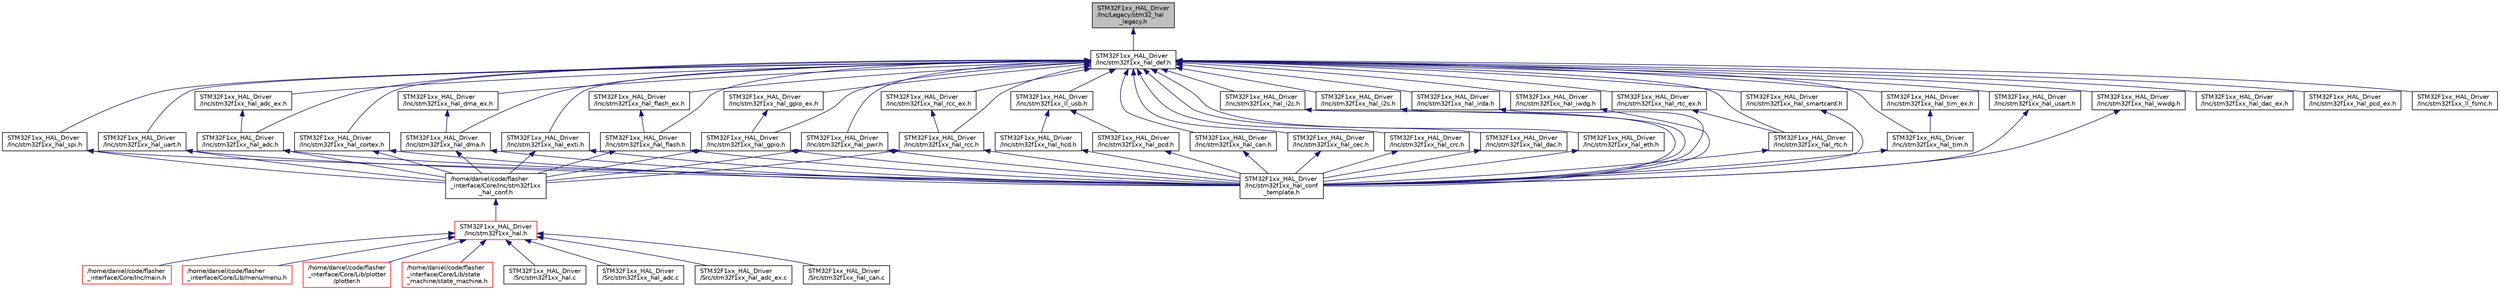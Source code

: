 digraph "STM32F1xx_HAL_Driver/Inc/Legacy/stm32_hal_legacy.h"
{
 // LATEX_PDF_SIZE
  edge [fontname="Helvetica",fontsize="10",labelfontname="Helvetica",labelfontsize="10"];
  node [fontname="Helvetica",fontsize="10",shape=record];
  Node1 [label="STM32F1xx_HAL_Driver\l/Inc/Legacy/stm32_hal\l_legacy.h",height=0.2,width=0.4,color="black", fillcolor="grey75", style="filled", fontcolor="black",tooltip="This file contains aliases definition for the STM32Cube HAL constants macros and functions maintained..."];
  Node1 -> Node2 [dir="back",color="midnightblue",fontsize="10",style="solid",fontname="Helvetica"];
  Node2 [label="STM32F1xx_HAL_Driver\l/Inc/stm32f1xx_hal_def.h",height=0.2,width=0.4,color="black", fillcolor="white", style="filled",URL="$stm32f1xx__hal__def_8h.html",tooltip="This file contains HAL common defines, enumeration, macros and structures definitions."];
  Node2 -> Node3 [dir="back",color="midnightblue",fontsize="10",style="solid",fontname="Helvetica"];
  Node3 [label="STM32F1xx_HAL_Driver\l/Inc/stm32f1xx_hal_adc.h",height=0.2,width=0.4,color="black", fillcolor="white", style="filled",URL="$stm32f1xx__hal__adc_8h.html",tooltip="Header file containing functions prototypes of ADC HAL library."];
  Node3 -> Node4 [dir="back",color="midnightblue",fontsize="10",style="solid",fontname="Helvetica"];
  Node4 [label="/home/daniel/code/flasher\l_interface/Core/Inc/stm32f1xx\l_hal_conf.h",height=0.2,width=0.4,color="black", fillcolor="white", style="filled",URL="$stm32f1xx__hal__conf_8h.html",tooltip="HAL configuration file."];
  Node4 -> Node5 [dir="back",color="midnightblue",fontsize="10",style="solid",fontname="Helvetica"];
  Node5 [label="STM32F1xx_HAL_Driver\l/Inc/stm32f1xx_hal.h",height=0.2,width=0.4,color="red", fillcolor="white", style="filled",URL="$stm32f1xx__hal_8h.html",tooltip="This file contains all the functions prototypes for the HAL module driver."];
  Node5 -> Node6 [dir="back",color="midnightblue",fontsize="10",style="solid",fontname="Helvetica"];
  Node6 [label="/home/daniel/code/flasher\l_interface/Core/Inc/main.h",height=0.2,width=0.4,color="red", fillcolor="white", style="filled",URL="$main_8h.html",tooltip=": Header for main.c file. This file contains the common defines of the application."];
  Node5 -> Node24 [dir="back",color="midnightblue",fontsize="10",style="solid",fontname="Helvetica"];
  Node24 [label="/home/daniel/code/flasher\l_interface/Core/Lib/menu/menu.h",height=0.2,width=0.4,color="red", fillcolor="white", style="filled",URL="$menu_8h_source.html",tooltip=" "];
  Node5 -> Node26 [dir="back",color="midnightblue",fontsize="10",style="solid",fontname="Helvetica"];
  Node26 [label="/home/daniel/code/flasher\l_interface/Core/Lib/plotter\l/plotter.h",height=0.2,width=0.4,color="red", fillcolor="white", style="filled",URL="$plotter_8h.html",tooltip=" "];
  Node5 -> Node28 [dir="back",color="midnightblue",fontsize="10",style="solid",fontname="Helvetica"];
  Node28 [label="/home/daniel/code/flasher\l_interface/Core/Lib/state\l_machine/state_machine.h",height=0.2,width=0.4,color="red", fillcolor="white", style="filled",URL="$state__machine_8h.html",tooltip=" "];
  Node5 -> Node30 [dir="back",color="midnightblue",fontsize="10",style="solid",fontname="Helvetica"];
  Node30 [label="STM32F1xx_HAL_Driver\l/Src/stm32f1xx_hal.c",height=0.2,width=0.4,color="black", fillcolor="white", style="filled",URL="$stm32f1xx__hal_8c.html",tooltip="HAL module driver. This is the common part of the HAL initialization."];
  Node5 -> Node31 [dir="back",color="midnightblue",fontsize="10",style="solid",fontname="Helvetica"];
  Node31 [label="STM32F1xx_HAL_Driver\l/Src/stm32f1xx_hal_adc.c",height=0.2,width=0.4,color="black", fillcolor="white", style="filled",URL="$stm32f1xx__hal__adc_8c.html",tooltip="This file provides firmware functions to manage the following functionalities of the Analog to Digita..."];
  Node5 -> Node32 [dir="back",color="midnightblue",fontsize="10",style="solid",fontname="Helvetica"];
  Node32 [label="STM32F1xx_HAL_Driver\l/Src/stm32f1xx_hal_adc_ex.c",height=0.2,width=0.4,color="black", fillcolor="white", style="filled",URL="$stm32f1xx__hal__adc__ex_8c.html",tooltip="This file provides firmware functions to manage the following functionalities of the Analog to Digita..."];
  Node5 -> Node33 [dir="back",color="midnightblue",fontsize="10",style="solid",fontname="Helvetica"];
  Node33 [label="STM32F1xx_HAL_Driver\l/Src/stm32f1xx_hal_can.c",height=0.2,width=0.4,color="black", fillcolor="white", style="filled",URL="$stm32f1xx__hal__can_8c.html",tooltip="CAN HAL module driver. This file provides firmware functions to manage the following functionalities ..."];
  Node3 -> Node77 [dir="back",color="midnightblue",fontsize="10",style="solid",fontname="Helvetica"];
  Node77 [label="STM32F1xx_HAL_Driver\l/Inc/stm32f1xx_hal_conf\l_template.h",height=0.2,width=0.4,color="black", fillcolor="white", style="filled",URL="$stm32f1xx__hal__conf__template_8h_source.html",tooltip=" "];
  Node2 -> Node78 [dir="back",color="midnightblue",fontsize="10",style="solid",fontname="Helvetica"];
  Node78 [label="STM32F1xx_HAL_Driver\l/Inc/stm32f1xx_hal_adc_ex.h",height=0.2,width=0.4,color="black", fillcolor="white", style="filled",URL="$stm32f1xx__hal__adc__ex_8h.html",tooltip="Header file of ADC HAL extension module."];
  Node78 -> Node3 [dir="back",color="midnightblue",fontsize="10",style="solid",fontname="Helvetica"];
  Node2 -> Node79 [dir="back",color="midnightblue",fontsize="10",style="solid",fontname="Helvetica"];
  Node79 [label="STM32F1xx_HAL_Driver\l/Inc/stm32f1xx_hal_can.h",height=0.2,width=0.4,color="black", fillcolor="white", style="filled",URL="$stm32f1xx__hal__can_8h.html",tooltip="Header file of CAN HAL module."];
  Node79 -> Node77 [dir="back",color="midnightblue",fontsize="10",style="solid",fontname="Helvetica"];
  Node2 -> Node80 [dir="back",color="midnightblue",fontsize="10",style="solid",fontname="Helvetica"];
  Node80 [label="STM32F1xx_HAL_Driver\l/Inc/stm32f1xx_hal_cec.h",height=0.2,width=0.4,color="black", fillcolor="white", style="filled",URL="$stm32f1xx__hal__cec_8h.html",tooltip="Header file of CEC HAL module."];
  Node80 -> Node77 [dir="back",color="midnightblue",fontsize="10",style="solid",fontname="Helvetica"];
  Node2 -> Node81 [dir="back",color="midnightblue",fontsize="10",style="solid",fontname="Helvetica"];
  Node81 [label="STM32F1xx_HAL_Driver\l/Inc/stm32f1xx_hal_cortex.h",height=0.2,width=0.4,color="black", fillcolor="white", style="filled",URL="$stm32f1xx__hal__cortex_8h.html",tooltip="Header file of CORTEX HAL module."];
  Node81 -> Node4 [dir="back",color="midnightblue",fontsize="10",style="solid",fontname="Helvetica"];
  Node81 -> Node77 [dir="back",color="midnightblue",fontsize="10",style="solid",fontname="Helvetica"];
  Node2 -> Node82 [dir="back",color="midnightblue",fontsize="10",style="solid",fontname="Helvetica"];
  Node82 [label="STM32F1xx_HAL_Driver\l/Inc/stm32f1xx_hal_crc.h",height=0.2,width=0.4,color="black", fillcolor="white", style="filled",URL="$stm32f1xx__hal__crc_8h.html",tooltip="Header file of CRC HAL module."];
  Node82 -> Node77 [dir="back",color="midnightblue",fontsize="10",style="solid",fontname="Helvetica"];
  Node2 -> Node83 [dir="back",color="midnightblue",fontsize="10",style="solid",fontname="Helvetica"];
  Node83 [label="STM32F1xx_HAL_Driver\l/Inc/stm32f1xx_hal_dac.h",height=0.2,width=0.4,color="black", fillcolor="white", style="filled",URL="$stm32f1xx__hal__dac_8h.html",tooltip="Header file of DAC HAL module."];
  Node83 -> Node77 [dir="back",color="midnightblue",fontsize="10",style="solid",fontname="Helvetica"];
  Node2 -> Node84 [dir="back",color="midnightblue",fontsize="10",style="solid",fontname="Helvetica"];
  Node84 [label="STM32F1xx_HAL_Driver\l/Inc/stm32f1xx_hal_dac_ex.h",height=0.2,width=0.4,color="black", fillcolor="white", style="filled",URL="$stm32f1xx__hal__dac__ex_8h.html",tooltip="Header file of DAC HAL Extended module."];
  Node2 -> Node85 [dir="back",color="midnightblue",fontsize="10",style="solid",fontname="Helvetica"];
  Node85 [label="STM32F1xx_HAL_Driver\l/Inc/stm32f1xx_hal_dma.h",height=0.2,width=0.4,color="black", fillcolor="white", style="filled",URL="$stm32f1xx__hal__dma_8h.html",tooltip="Header file of DMA HAL module."];
  Node85 -> Node4 [dir="back",color="midnightblue",fontsize="10",style="solid",fontname="Helvetica"];
  Node85 -> Node77 [dir="back",color="midnightblue",fontsize="10",style="solid",fontname="Helvetica"];
  Node2 -> Node86 [dir="back",color="midnightblue",fontsize="10",style="solid",fontname="Helvetica"];
  Node86 [label="STM32F1xx_HAL_Driver\l/Inc/stm32f1xx_hal_dma_ex.h",height=0.2,width=0.4,color="black", fillcolor="white", style="filled",URL="$stm32f1xx__hal__dma__ex_8h.html",tooltip="Header file of DMA HAL extension module."];
  Node86 -> Node85 [dir="back",color="midnightblue",fontsize="10",style="solid",fontname="Helvetica"];
  Node2 -> Node87 [dir="back",color="midnightblue",fontsize="10",style="solid",fontname="Helvetica"];
  Node87 [label="STM32F1xx_HAL_Driver\l/Inc/stm32f1xx_hal_eth.h",height=0.2,width=0.4,color="black", fillcolor="white", style="filled",URL="$stm32f1xx__hal__eth_8h.html",tooltip="Header file of ETH HAL module."];
  Node87 -> Node77 [dir="back",color="midnightblue",fontsize="10",style="solid",fontname="Helvetica"];
  Node2 -> Node88 [dir="back",color="midnightblue",fontsize="10",style="solid",fontname="Helvetica"];
  Node88 [label="STM32F1xx_HAL_Driver\l/Inc/stm32f1xx_hal_exti.h",height=0.2,width=0.4,color="black", fillcolor="white", style="filled",URL="$stm32f1xx__hal__exti_8h.html",tooltip="Header file of EXTI HAL module."];
  Node88 -> Node4 [dir="back",color="midnightblue",fontsize="10",style="solid",fontname="Helvetica"];
  Node88 -> Node77 [dir="back",color="midnightblue",fontsize="10",style="solid",fontname="Helvetica"];
  Node2 -> Node89 [dir="back",color="midnightblue",fontsize="10",style="solid",fontname="Helvetica"];
  Node89 [label="STM32F1xx_HAL_Driver\l/Inc/stm32f1xx_hal_flash.h",height=0.2,width=0.4,color="black", fillcolor="white", style="filled",URL="$stm32f1xx__hal__flash_8h.html",tooltip="Header file of Flash HAL module."];
  Node89 -> Node4 [dir="back",color="midnightblue",fontsize="10",style="solid",fontname="Helvetica"];
  Node89 -> Node77 [dir="back",color="midnightblue",fontsize="10",style="solid",fontname="Helvetica"];
  Node2 -> Node90 [dir="back",color="midnightblue",fontsize="10",style="solid",fontname="Helvetica"];
  Node90 [label="STM32F1xx_HAL_Driver\l/Inc/stm32f1xx_hal_flash_ex.h",height=0.2,width=0.4,color="black", fillcolor="white", style="filled",URL="$stm32f1xx__hal__flash__ex_8h.html",tooltip="Header file of Flash HAL Extended module."];
  Node90 -> Node89 [dir="back",color="midnightblue",fontsize="10",style="solid",fontname="Helvetica"];
  Node2 -> Node91 [dir="back",color="midnightblue",fontsize="10",style="solid",fontname="Helvetica"];
  Node91 [label="STM32F1xx_HAL_Driver\l/Inc/stm32f1xx_hal_gpio.h",height=0.2,width=0.4,color="black", fillcolor="white", style="filled",URL="$stm32f1xx__hal__gpio_8h.html",tooltip="Header file of GPIO HAL module."];
  Node91 -> Node4 [dir="back",color="midnightblue",fontsize="10",style="solid",fontname="Helvetica"];
  Node91 -> Node77 [dir="back",color="midnightblue",fontsize="10",style="solid",fontname="Helvetica"];
  Node2 -> Node92 [dir="back",color="midnightblue",fontsize="10",style="solid",fontname="Helvetica"];
  Node92 [label="STM32F1xx_HAL_Driver\l/Inc/stm32f1xx_hal_gpio_ex.h",height=0.2,width=0.4,color="black", fillcolor="white", style="filled",URL="$stm32f1xx__hal__gpio__ex_8h.html",tooltip="Header file of GPIO HAL Extension module."];
  Node92 -> Node91 [dir="back",color="midnightblue",fontsize="10",style="solid",fontname="Helvetica"];
  Node2 -> Node93 [dir="back",color="midnightblue",fontsize="10",style="solid",fontname="Helvetica"];
  Node93 [label="STM32F1xx_HAL_Driver\l/Inc/stm32f1xx_hal_i2c.h",height=0.2,width=0.4,color="black", fillcolor="white", style="filled",URL="$stm32f1xx__hal__i2c_8h.html",tooltip="Header file of I2C HAL module."];
  Node93 -> Node77 [dir="back",color="midnightblue",fontsize="10",style="solid",fontname="Helvetica"];
  Node2 -> Node94 [dir="back",color="midnightblue",fontsize="10",style="solid",fontname="Helvetica"];
  Node94 [label="STM32F1xx_HAL_Driver\l/Inc/stm32f1xx_hal_i2s.h",height=0.2,width=0.4,color="black", fillcolor="white", style="filled",URL="$stm32f1xx__hal__i2s_8h.html",tooltip="Header file of I2S HAL module."];
  Node94 -> Node77 [dir="back",color="midnightblue",fontsize="10",style="solid",fontname="Helvetica"];
  Node2 -> Node95 [dir="back",color="midnightblue",fontsize="10",style="solid",fontname="Helvetica"];
  Node95 [label="STM32F1xx_HAL_Driver\l/Inc/stm32f1xx_hal_irda.h",height=0.2,width=0.4,color="black", fillcolor="white", style="filled",URL="$stm32f1xx__hal__irda_8h.html",tooltip="Header file of IRDA HAL module."];
  Node95 -> Node77 [dir="back",color="midnightblue",fontsize="10",style="solid",fontname="Helvetica"];
  Node2 -> Node96 [dir="back",color="midnightblue",fontsize="10",style="solid",fontname="Helvetica"];
  Node96 [label="STM32F1xx_HAL_Driver\l/Inc/stm32f1xx_hal_iwdg.h",height=0.2,width=0.4,color="black", fillcolor="white", style="filled",URL="$stm32f1xx__hal__iwdg_8h.html",tooltip="Header file of IWDG HAL module."];
  Node96 -> Node77 [dir="back",color="midnightblue",fontsize="10",style="solid",fontname="Helvetica"];
  Node2 -> Node97 [dir="back",color="midnightblue",fontsize="10",style="solid",fontname="Helvetica"];
  Node97 [label="STM32F1xx_HAL_Driver\l/Inc/stm32f1xx_hal_pcd_ex.h",height=0.2,width=0.4,color="black", fillcolor="white", style="filled",URL="$stm32f1xx__hal__pcd__ex_8h.html",tooltip="Header file of PCD HAL Extension module."];
  Node2 -> Node98 [dir="back",color="midnightblue",fontsize="10",style="solid",fontname="Helvetica"];
  Node98 [label="STM32F1xx_HAL_Driver\l/Inc/stm32f1xx_hal_pwr.h",height=0.2,width=0.4,color="black", fillcolor="white", style="filled",URL="$stm32f1xx__hal__pwr_8h.html",tooltip="Header file of PWR HAL module."];
  Node98 -> Node4 [dir="back",color="midnightblue",fontsize="10",style="solid",fontname="Helvetica"];
  Node98 -> Node77 [dir="back",color="midnightblue",fontsize="10",style="solid",fontname="Helvetica"];
  Node2 -> Node99 [dir="back",color="midnightblue",fontsize="10",style="solid",fontname="Helvetica"];
  Node99 [label="STM32F1xx_HAL_Driver\l/Inc/stm32f1xx_hal_rcc.h",height=0.2,width=0.4,color="black", fillcolor="white", style="filled",URL="$stm32f1xx__hal__rcc_8h.html",tooltip="Header file of RCC HAL module."];
  Node99 -> Node4 [dir="back",color="midnightblue",fontsize="10",style="solid",fontname="Helvetica"];
  Node99 -> Node77 [dir="back",color="midnightblue",fontsize="10",style="solid",fontname="Helvetica"];
  Node2 -> Node100 [dir="back",color="midnightblue",fontsize="10",style="solid",fontname="Helvetica"];
  Node100 [label="STM32F1xx_HAL_Driver\l/Inc/stm32f1xx_hal_rcc_ex.h",height=0.2,width=0.4,color="black", fillcolor="white", style="filled",URL="$stm32f1xx__hal__rcc__ex_8h.html",tooltip="Header file of RCC HAL Extension module."];
  Node100 -> Node99 [dir="back",color="midnightblue",fontsize="10",style="solid",fontname="Helvetica"];
  Node2 -> Node101 [dir="back",color="midnightblue",fontsize="10",style="solid",fontname="Helvetica"];
  Node101 [label="STM32F1xx_HAL_Driver\l/Inc/stm32f1xx_hal_rtc.h",height=0.2,width=0.4,color="black", fillcolor="white", style="filled",URL="$stm32f1xx__hal__rtc_8h.html",tooltip="Header file of RTC HAL module."];
  Node101 -> Node77 [dir="back",color="midnightblue",fontsize="10",style="solid",fontname="Helvetica"];
  Node2 -> Node102 [dir="back",color="midnightblue",fontsize="10",style="solid",fontname="Helvetica"];
  Node102 [label="STM32F1xx_HAL_Driver\l/Inc/stm32f1xx_hal_rtc_ex.h",height=0.2,width=0.4,color="black", fillcolor="white", style="filled",URL="$stm32f1xx__hal__rtc__ex_8h.html",tooltip="Header file of RTC HAL Extension module."];
  Node102 -> Node101 [dir="back",color="midnightblue",fontsize="10",style="solid",fontname="Helvetica"];
  Node2 -> Node103 [dir="back",color="midnightblue",fontsize="10",style="solid",fontname="Helvetica"];
  Node103 [label="STM32F1xx_HAL_Driver\l/Inc/stm32f1xx_hal_smartcard.h",height=0.2,width=0.4,color="black", fillcolor="white", style="filled",URL="$stm32f1xx__hal__smartcard_8h.html",tooltip="Header file of SMARTCARD HAL module."];
  Node103 -> Node77 [dir="back",color="midnightblue",fontsize="10",style="solid",fontname="Helvetica"];
  Node2 -> Node104 [dir="back",color="midnightblue",fontsize="10",style="solid",fontname="Helvetica"];
  Node104 [label="STM32F1xx_HAL_Driver\l/Inc/stm32f1xx_hal_spi.h",height=0.2,width=0.4,color="black", fillcolor="white", style="filled",URL="$stm32f1xx__hal__spi_8h.html",tooltip="Header file of SPI HAL module."];
  Node104 -> Node4 [dir="back",color="midnightblue",fontsize="10",style="solid",fontname="Helvetica"];
  Node104 -> Node77 [dir="back",color="midnightblue",fontsize="10",style="solid",fontname="Helvetica"];
  Node2 -> Node105 [dir="back",color="midnightblue",fontsize="10",style="solid",fontname="Helvetica"];
  Node105 [label="STM32F1xx_HAL_Driver\l/Inc/stm32f1xx_hal_tim.h",height=0.2,width=0.4,color="black", fillcolor="white", style="filled",URL="$stm32f1xx__hal__tim_8h.html",tooltip="Header file of TIM HAL module."];
  Node105 -> Node77 [dir="back",color="midnightblue",fontsize="10",style="solid",fontname="Helvetica"];
  Node2 -> Node106 [dir="back",color="midnightblue",fontsize="10",style="solid",fontname="Helvetica"];
  Node106 [label="STM32F1xx_HAL_Driver\l/Inc/stm32f1xx_hal_tim_ex.h",height=0.2,width=0.4,color="black", fillcolor="white", style="filled",URL="$stm32f1xx__hal__tim__ex_8h.html",tooltip="Header file of TIM HAL Extended module."];
  Node106 -> Node105 [dir="back",color="midnightblue",fontsize="10",style="solid",fontname="Helvetica"];
  Node2 -> Node107 [dir="back",color="midnightblue",fontsize="10",style="solid",fontname="Helvetica"];
  Node107 [label="STM32F1xx_HAL_Driver\l/Inc/stm32f1xx_hal_uart.h",height=0.2,width=0.4,color="black", fillcolor="white", style="filled",URL="$stm32f1xx__hal__uart_8h.html",tooltip="Header file of UART HAL module."];
  Node107 -> Node4 [dir="back",color="midnightblue",fontsize="10",style="solid",fontname="Helvetica"];
  Node107 -> Node77 [dir="back",color="midnightblue",fontsize="10",style="solid",fontname="Helvetica"];
  Node2 -> Node108 [dir="back",color="midnightblue",fontsize="10",style="solid",fontname="Helvetica"];
  Node108 [label="STM32F1xx_HAL_Driver\l/Inc/stm32f1xx_hal_usart.h",height=0.2,width=0.4,color="black", fillcolor="white", style="filled",URL="$stm32f1xx__hal__usart_8h.html",tooltip="Header file of USART HAL module."];
  Node108 -> Node77 [dir="back",color="midnightblue",fontsize="10",style="solid",fontname="Helvetica"];
  Node2 -> Node109 [dir="back",color="midnightblue",fontsize="10",style="solid",fontname="Helvetica"];
  Node109 [label="STM32F1xx_HAL_Driver\l/Inc/stm32f1xx_hal_wwdg.h",height=0.2,width=0.4,color="black", fillcolor="white", style="filled",URL="$stm32f1xx__hal__wwdg_8h.html",tooltip="Header file of WWDG HAL module."];
  Node109 -> Node77 [dir="back",color="midnightblue",fontsize="10",style="solid",fontname="Helvetica"];
  Node2 -> Node110 [dir="back",color="midnightblue",fontsize="10",style="solid",fontname="Helvetica"];
  Node110 [label="STM32F1xx_HAL_Driver\l/Inc/stm32f1xx_ll_fsmc.h",height=0.2,width=0.4,color="black", fillcolor="white", style="filled",URL="$stm32f1xx__ll__fsmc_8h.html",tooltip="Header file of FSMC HAL module."];
  Node2 -> Node111 [dir="back",color="midnightblue",fontsize="10",style="solid",fontname="Helvetica"];
  Node111 [label="STM32F1xx_HAL_Driver\l/Inc/stm32f1xx_ll_usb.h",height=0.2,width=0.4,color="black", fillcolor="white", style="filled",URL="$stm32f1xx__ll__usb_8h.html",tooltip="Header file of USB Low Layer HAL module."];
  Node111 -> Node112 [dir="back",color="midnightblue",fontsize="10",style="solid",fontname="Helvetica"];
  Node112 [label="STM32F1xx_HAL_Driver\l/Inc/stm32f1xx_hal_hcd.h",height=0.2,width=0.4,color="black", fillcolor="white", style="filled",URL="$stm32f1xx__hal__hcd_8h.html",tooltip="Header file of HCD HAL module."];
  Node112 -> Node77 [dir="back",color="midnightblue",fontsize="10",style="solid",fontname="Helvetica"];
  Node111 -> Node113 [dir="back",color="midnightblue",fontsize="10",style="solid",fontname="Helvetica"];
  Node113 [label="STM32F1xx_HAL_Driver\l/Inc/stm32f1xx_hal_pcd.h",height=0.2,width=0.4,color="black", fillcolor="white", style="filled",URL="$stm32f1xx__hal__pcd_8h.html",tooltip="Header file of PCD HAL module."];
  Node113 -> Node77 [dir="back",color="midnightblue",fontsize="10",style="solid",fontname="Helvetica"];
}
